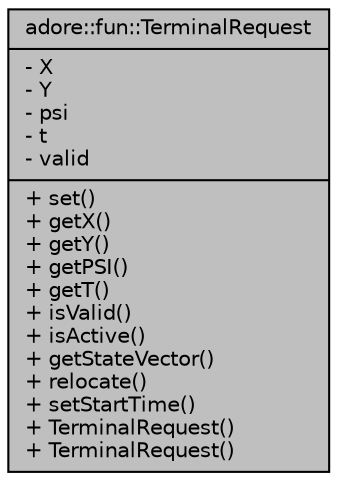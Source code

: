 digraph "adore::fun::TerminalRequest"
{
 // LATEX_PDF_SIZE
  edge [fontname="Helvetica",fontsize="10",labelfontname="Helvetica",labelfontsize="10"];
  node [fontname="Helvetica",fontsize="10",shape=record];
  Node1 [label="{adore::fun::TerminalRequest\n|- X\l- Y\l- psi\l- t\l- valid\l|+ set()\l+ getX()\l+ getY()\l+ getPSI()\l+ getT()\l+ isValid()\l+ isActive()\l+ getStateVector()\l+ relocate()\l+ setStartTime()\l+ TerminalRequest()\l+ TerminalRequest()\l}",height=0.2,width=0.4,color="black", fillcolor="grey75", style="filled", fontcolor="black",tooltip=" "];
}
